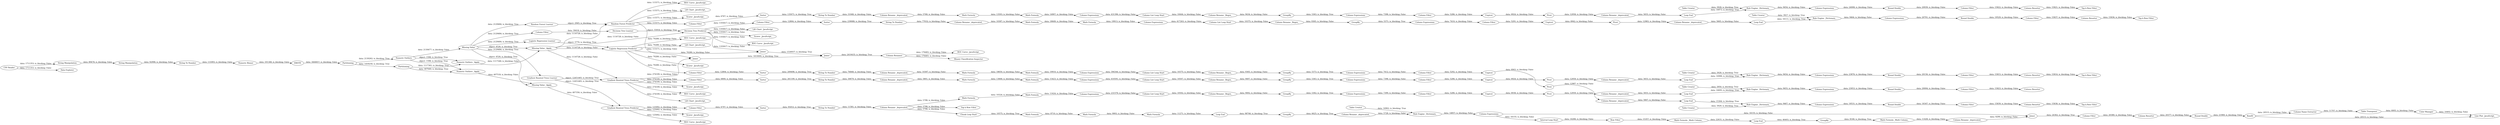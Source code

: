 digraph {
	"6632049082452123664_618" [label="Logistic Regression Predictor"]
	"6632049082452123664_636" [label="Top k Row Filter"]
	"6277850083279654380_520" [label="Math Formula"]
	"-5926497180824595210_414" [label="Loop End"]
	"-4816241469159229576_519" [label="Math Formula"]
	"-9001863996146456876_580" [label=GroupBy]
	"6632049082452123664_627" [label="ROC Curve _JavaScript_"]
	"-5926497180824595210_404" [label=Unpivot]
	"-977845058147139306_530" [label="Round Double"]
	"-9001863996146456876_571" [label="Rule Engine _Dictionary_"]
	"-1717099926007472412_592" [label="Table Transposer"]
	"-8874089504199991906_418" [label="Column Resorter"]
	"-243303243259811567_396" [label="Column Expressions"]
	"-9001863996146456876_562" [label="Chunk Loop Start"]
	"-4292047755845580174_416" [label="Round Double"]
	"-4292047755845580174_404" [label=Unpivot]
	"-977845058147139306_531" [label="Column Rename _deprecated_"]
	"6632049082452123664_682" [label="Numeric Binner"]
	"-243303243259811567_405" [label="Column Rename _deprecated_"]
	"-977845058147139306_536" [label="Column Filter"]
	"-4292047755845580174_397" [label=GroupBy]
	"6632049082452123664_677" [label="ROC Curve _JavaScript_"]
	"-977845058147139306_547" [label="Column Filter"]
	"-4292047755845580174_418" [label="Column Resorter"]
	"-5926497180824595210_405" [label="Column Rename _deprecated_"]
	"-977845058147139306_537" [label=Pivot]
	"-243303243259811567_401" [label="Column Expressions"]
	"-9001863996146456876_573" [label="Math Formula"]
	"-977845058147139306_540" [label="Column List Loop Start"]
	"-243303243259811567_385" [label="Rule Engine _Dictionary_"]
	"-243303243259811567_415" [label="Column Expressions"]
	"-243303243259811567_409" [label="Column List Loop Start"]
	"-5926497180824595210_409" [label="Column List Loop Start"]
	"-9001863996146456876_587" [label="Round Double"]
	"-5926497180824595210_371" [label="Column Filter"]
	"6632049082452123664_643" [label="Random Forest Learner"]
	"-8874089504199991906_396" [label="Column Expressions"]
	"-977845058147139306_548" [label=Sorter]
	"-977845058147139306_543" [label=GroupBy]
	"6632049082452123664_666" [label="Missing Value _Apply_"]
	"-5926497180824595210_372" [label=Sorter]
	"-4292047755845580174_409" [label="Column List Loop Start"]
	"-8874089504199991906_404" [label=Unpivot]
	"-9001863996146456876_585" [label="Column Resorter"]
	"-243303243259811567_403" [label=Pivot]
	"-4292047755845580174_384" [label="Table Creator"]
	"6632049082452123664_6" [label="ROC Curve _JavaScript_"]
	"-8874089504199991906_419" [label="Column Filter"]
	"6632049082452123664_644" [label="Gradient Boosted Trees Learner"]
	"6632049082452123664_671" [label="Numeric Outliers _Apply_"]
	"-9001863996146456876_582" [label=Joiner]
	"-977845058147139306_544" [label="Column Rename _deprecated_"]
	"6632049082452123664_532" [label="Top k Row Filter"]
	"6632049082452123664_621" [label="Gradient Boosted Trees Predictor"]
	"6632049082452123664_634" [label="Decision Tree Predictor"]
	"6632049082452123664_665" [label="Missing Value"]
	"-8874089504199991906_403" [label=Pivot]
	"-9001863996146456876_569" [label="Column Rename _deprecated_"]
	"6632049082452123664_654" [label="Scorer _JavaScript_"]
	"6632049082452123664_637" [label="ROC Curve _JavaScript_"]
	"-9001863996146456876_564" [label="Math Formula"]
	"-977845058147139306_535" [label="Column Expressions"]
	"-5926497180824595210_416" [label="Round Double"]
	"-5926497180824595210_402" [label="Column Filter"]
	"-8874089504199991906_385" [label="Rule Engine _Dictionary_"]
	"6632049082452123664_417" [label="Top k Row Filter"]
	"-243303243259811567_376" [label="Column Rename _deprecated_"]
	"-8874089504199991906_414" [label="Loop End"]
	"6632049082452123664_635" [label="Lift Chart _JavaScript_"]
	"3553609407199763530_519" [label="Math Formula"]
	"-4816241469159229576_520" [label="Math Formula"]
	"-5926497180824595210_399" [label="String To Number"]
	"-4292047755845580174_405" [label="Column Rename _deprecated_"]
	"6632049082452123664_620" [label="Random Forest Predictor"]
	"6632049082452123664_631" [label="Lift Chart _JavaScript_"]
	"6632049082452123664_14" [label="Column Renamer"]
	"6632049082452123664_657" [label=Partitioning]
	"6632049082452123664_670" [label="Numeric Outliers"]
	"6632049082452123664_12" [label=Joiner]
	"-9001863996146456876_579" [label="Math Formula _Multi Column_"]
	"-9001863996146456876_581" [label="Column Rename _deprecated_"]
	"6632049082452123664_11" [label=Joiner]
	"-977845058147139306_549" [label="Table Creator"]
	"-8874089504199991906_372" [label=Sorter]
	"-977845058147139306_546" [label="Column Rename _Regex_"]
	"-977845058147139306_529" [label="Column Expressions"]
	"-9001863996146456876_576" [label="Row Filter"]
	"-6618561585398639756_520" [label="Math Formula"]
	"-5926497180824595210_397" [label=GroupBy]
	"6632049082452123664_1" [label="CSV Reader"]
	"3553609407199763530_520" [label="Math Formula"]
	"6632049082452123664_672" [label="Numeric Outliers _Apply_"]
	"-5926497180824595210_385" [label="Rule Engine _Dictionary_"]
	"6632049082452123664_595" [label="Binary Classification Inspector"]
	"6632049082452123664_680" [label="String Manipulation"]
	"-977845058147139306_541" [label="Column Expressions"]
	"-1717099926007472412_591" [label="Column Name Extractor"]
	"-243303243259811567_372" [label=Sorter]
	"6632049082452123664_630" [label="Top k Row Filter"]
	"6632049082452123664_653" [label="Scorer _JavaScript_"]
	"-5926497180824595210_401" [label="Column Expressions"]
	"-8874089504199991906_397" [label=GroupBy]
	"-9001863996146456876_563" [label="Loop End"]
	"-4292047755845580174_410" [label="Column Rename _Regex_"]
	"6632049082452123664_667" [label="Missing Value _Apply_"]
	"6632049082452123664_10" [label=Joiner]
	"-5926497180824595210_415" [label="Column Expressions"]
	"-8874089504199991906_384" [label="Table Creator"]
	"-977845058147139306_539" [label="Column Filter"]
	"-8874089504199991906_401" [label="Column Expressions"]
	"6632049082452123664_681" [label="String To Number"]
	"-977845058147139306_533" [label="Column Resorter"]
	"-4292047755845580174_419" [label="Column Filter"]
	"6632049082452123664_625" [label="Lift Chart _JavaScript_"]
	"-8874089504199991906_371" [label="Column Filter"]
	"-243303243259811567_418" [label="Column Resorter"]
	"6632049082452123664_633" [label="ROC Curve _JavaScript_"]
	"-977845058147139306_538" [label="Loop End"]
	"-8874089504199991906_416" [label="Round Double"]
	"-4292047755845580174_385" [label="Rule Engine _Dictionary_"]
	"-243303243259811567_402" [label="Column Filter"]
	"-243303243259811567_397" [label=GroupBy]
	"-9001863996146456876_566" [label="Column Expressions"]
	"-5926497180824595210_376" [label="Column Rename _deprecated_"]
	"6632049082452123664_642" [label="Decision Tree Learner"]
	"6632049082452123664_652" [label="Scorer _JavaScript_"]
	"-8874089504199991906_409" [label="Column List Loop Start"]
	"-9001863996146456876_570" [label="Table Creator"]
	"-4292047755845580174_415" [label="Column Expressions"]
	"6632049082452123664_589" [label="Line Plot _JavaScript_"]
	"6632049082452123664_655" [label="Data Explorer"]
	"-8874089504199991906_415" [label="Column Expressions"]
	"6632049082452123664_676" [label="Scorer _JavaScript_"]
	"-977845058147139306_545" [label="String To Number"]
	"-9001863996146456876_577" [label="Loop End"]
	"6632049082452123664_4" [label="Lift Chart _JavaScript_"]
	"-4292047755845580174_414" [label="Loop End"]
	"-1717099926007472412_590" [label="Color Manager"]
	"6632049082452123664_668" [label="ROC Curve _JavaScript_"]
	"6632049082452123664_684" [label="Gradient Boosted Trees Predictor"]
	"6632049082452123664_679" [label="String Manipulation"]
	"6632049082452123664_588" [label=RowID]
	"-4292047755845580174_372" [label=Sorter]
	"-4292047755845580174_402" [label="Column Filter"]
	"-243303243259811567_419" [label="Column Filter"]
	"6632049082452123664_641" [label="Logistic Regression Learner"]
	"-4292047755845580174_401" [label="Column Expressions"]
	"-8874089504199991906_399" [label="String To Number"]
	"-8874089504199991906_376" [label="Column Rename _deprecated_"]
	"6277850083279654380_519" [label="Math Formula"]
	"-977845058147139306_528" [label=Unpivot]
	"6632049082452123664_624" [label="Top k Row Filter"]
	"-5926497180824595210_410" [label="Column Rename _Regex_"]
	"-5926497180824595210_396" [label="Column Expressions"]
	"-243303243259811567_371" [label="Column Filter"]
	"-243303243259811567_384" [label="Table Creator"]
	"-243303243259811567_414" [label="Loop End"]
	"-243303243259811567_416" [label="Round Double"]
	"-8874089504199991906_410" [label="Column Rename _Regex_"]
	"-5926497180824595210_384" [label="Table Creator"]
	"-8874089504199991906_402" [label="Column Filter"]
	"-243303243259811567_410" [label="Column Rename _Regex_"]
	"-961556873284534879_519" [label="Math Formula"]
	"6632049082452123664_658" [label=Partitioning]
	"-961556873284534879_520" [label="Math Formula"]
	"-9001863996146456876_584" [label="Column Filter"]
	"-977845058147139306_542" [label="Rule Engine _Dictionary_"]
	"-9001863996146456876_586" [label="Math Formula _Multi Column_"]
	"-5926497180824595210_419" [label="Column Filter"]
	"6632049082452123664_674" [label=SMOTE]
	"-9001863996146456876_575" [label="Interval Loop Start"]
	"-243303243259811567_399" [label="String To Number"]
	"-5926497180824595210_418" [label="Column Resorter"]
	"-9001863996146456876_568" [label=GroupBy]
	"-4292047755845580174_403" [label=Pivot]
	"-5926497180824595210_403" [label=Pivot]
	"-4292047755845580174_371" [label="Column Filter"]
	"-8874089504199991906_405" [label="Column Rename _deprecated_"]
	"6632049082452123664_651" [label="Scorer _JavaScript_"]
	"-4292047755845580174_396" [label="Column Expressions"]
	"-4292047755845580174_399" [label="String To Number"]
	"-9001863996146456876_567" [label="Math Formula"]
	"6632049082452123664_683" [label="Column Filter"]
	"-4292047755845580174_376" [label="Column Rename _deprecated_"]
	"-243303243259811567_404" [label=Unpivot]
	"-6618561585398639756_519" [label="Math Formula"]
	"-977845058147139306_542" -> "-977845058147139306_529" [label="data: 9455; is_blocking: False"]
	"-977845058147139306_529" -> "-977845058147139306_530" [label="data: 23053; is_blocking: False"]
	"-4816241469159229576_519" -> "-4816241469159229576_520" [label="data: 18650; is_blocking: False"]
	"6632049082452123664_657" -> "6632049082452123664_670" [label="data: 2130262; is_blocking: True"]
	"-977845058147139306_546" -> "-977845058147139306_543" [label="data: 9492; is_blocking: False"]
	"-5926497180824595210_415" -> "-5926497180824595210_416" [label="data: 20701; is_blocking: False"]
	"6632049082452123664_665" -> "6632049082452123664_644" [label="data: 2129484; is_blocking: True"]
	"6632049082452123664_666" -> "6632049082452123664_620" [label="data: 1116728; is_blocking: False"]
	"-9001863996146456876_564" -> "-9001863996146456876_567" [label="data: 8710; is_blocking: False"]
	"-9001863996146456876_576" -> "-9001863996146456876_579" [label="data: 15357; is_blocking: False"]
	"6277850083279654380_519" -> "6277850083279654380_520" [label="data: 18649; is_blocking: False"]
	"6632049082452123664_620" -> "6632049082452123664_625" [label="data: 115571; is_blocking: False"]
	"-8874089504199991906_416" -> "-8874089504199991906_419" [label="data: 18347; is_blocking: False"]
	"-977845058147139306_539" -> "-977845058147139306_533" [label="data: 15823; is_blocking: False"]
	"6632049082452123664_670" -> "6632049082452123664_665" [label="data: 2130477; is_blocking: False"]
	"-5926497180824595210_402" -> "-5926497180824595210_404" [label="data: 5291; is_blocking: False"]
	"6632049082452123664_11" -> "6632049082452123664_12" [label="data: 1530937; is_blocking: True"]
	"-6618561585398639756_520" -> "-243303243259811567_396" [label="data: 14907; is_blocking: False"]
	"-1717099926007472412_591" -> "-1717099926007472412_592" [label="data: 11707; is_blocking: False"]
	"-243303243259811567_418" -> "6632049082452123664_624" [label="data: 15821; is_blocking: False"]
	"-5926497180824595210_410" -> "-5926497180824595210_397" [label="data: 9365; is_blocking: False"]
	"-977845058147139306_548" -> "-977845058147139306_545" [label="data: 95053; is_blocking: True"]
	"-9001863996146456876_567" -> "-9001863996146456876_573" [label="data: 9993; is_blocking: False"]
	"-8874089504199991906_385" -> "-8874089504199991906_415" [label="data: 9467; is_blocking: False"]
	"6632049082452123664_621" -> "6632049082452123664_6" [label="data: 274109; is_blocking: False"]
	"-9001863996146456876_587" -> "6632049082452123664_588" [label="data: 21969; is_blocking: False"]
	"6632049082452123664_634" -> "6632049082452123664_653" [label="data: 1193617; is_blocking: False"]
	"6632049082452123664_665" -> "6632049082452123664_641" [label="data: 2129484; is_blocking: True"]
	"-9001863996146456876_586" -> "-9001863996146456876_581" [label="data: 11428; is_blocking: False"]
	"-1717099926007472412_590" -> "6632049082452123664_589" [label="data: 10402; is_blocking: False"]
	"-4292047755845580174_416" -> "-4292047755845580174_419" [label="data: 20156; is_blocking: False"]
	"-977845058147139306_536" -> "-977845058147139306_528" [label="data: 5286; is_blocking: False"]
	"6632049082452123664_643" -> "6632049082452123664_620" [label="object: 2945; is_blocking: True"]
	"-5926497180824595210_385" -> "-5926497180824595210_415" [label="data: 9464; is_blocking: False"]
	"-243303243259811567_404" -> "-243303243259811567_403" [label="data: 6924; is_blocking: False"]
	"6632049082452123664_666" -> "6632049082452123664_634" [label="data: 1116728; is_blocking: False"]
	"6632049082452123664_657" -> "6632049082452123664_658" [label="data: 1459256; is_blocking: True"]
	"6632049082452123664_620" -> "6632049082452123664_652" [label="data: 115571; is_blocking: False"]
	"6632049082452123664_14" -> "6632049082452123664_595" [label="data: 176483; is_blocking: False"]
	"6632049082452123664_665" -> "6632049082452123664_683" [label="data: 2129484; is_blocking: True"]
	"3553609407199763530_519" -> "3553609407199763530_520" [label="data: 13668; is_blocking: False"]
	"-9001863996146456876_582" -> "-9001863996146456876_584" [label="data: 24362; is_blocking: True"]
	"-9001863996146456876_579" -> "-9001863996146456876_577" [label="data: 22631; is_blocking: False"]
	"-977845058147139306_544" -> "6632049082452123664_532" [label="data: 5798; is_blocking: False"]
	"-243303243259811567_402" -> "-243303243259811567_404" [label="data: 5286; is_blocking: False"]
	"6632049082452123664_621" -> "6632049082452123664_651" [label="data: 274109; is_blocking: False"]
	"-9001863996146456876_573" -> "-9001863996146456876_563" [label="data: 11271; is_blocking: False"]
	"-9001863996146456876_581" -> "-9001863996146456876_582" [label="data: 9299; is_blocking: False"]
	"-243303243259811567_409" -> "-243303243259811567_410" [label="data: 10444; is_blocking: False"]
	"-8874089504199991906_402" -> "-8874089504199991906_404" [label="data: 5292; is_blocking: False"]
	"6632049082452123664_684" -> "6632049082452123664_677" [label="data: 125092; is_blocking: False"]
	"-5926497180824595210_419" -> "-5926497180824595210_418" [label="data: 15837; is_blocking: False"]
	"6632049082452123664_634" -> "6632049082452123664_633" [label="data: 1193617; is_blocking: False"]
	"6632049082452123664_679" -> "6632049082452123664_680" [label="data: 89478; is_blocking: False"]
	"6632049082452123664_680" -> "6632049082452123664_681" [label="data: 92998; is_blocking: False"]
	"6632049082452123664_618" -> "6632049082452123664_11" [label="data: 70280; is_blocking: False"]
	"-8874089504199991906_405" -> "-8874089504199991906_414" [label="data: 5667; is_blocking: False"]
	"-9001863996146456876_566" -> "-9001863996146456876_582" [label="data: 16155; is_blocking: False"]
	"-5926497180824595210_409" -> "-5926497180824595210_410" [label="data: 10375; is_blocking: False"]
	"-243303243259811567_384" -> "-243303243259811567_385" [label="data: 3928; is_blocking: True"]
	"6277850083279654380_520" -> "-5926497180824595210_396" [label="data: 19913; is_blocking: False"]
	"6632049082452123664_666" -> "6632049082452123664_618" [label="data: 1116728; is_blocking: False"]
	"6632049082452123664_620" -> "6632049082452123664_627" [label="data: 115571; is_blocking: False"]
	"-8874089504199991906_418" -> "6632049082452123664_636" [label="data: 15838; is_blocking: False"]
	"-4292047755845580174_419" -> "-4292047755845580174_418" [label="data: 15815; is_blocking: False"]
	"6632049082452123664_671" -> "6632049082452123664_666" [label="data: 1117548; is_blocking: False"]
	"-961556873284534879_520" -> "-977845058147139306_541" [label="data: 11624; is_blocking: False"]
	"-243303243259811567_397" -> "-243303243259811567_401" [label="data: 5363; is_blocking: True"]
	"6632049082452123664_666" -> "6632049082452123664_621" [label="data: 1116728; is_blocking: False"]
	"-5926497180824595210_416" -> "-5926497180824595210_419" [label="data: 19529; is_blocking: False"]
	"-977845058147139306_538" -> "-977845058147139306_542" [label="data: 16695; is_blocking: True"]
	"-5926497180824595210_404" -> "-5926497180824595210_403" [label="data: 6942; is_blocking: False"]
	"-5926497180824595210_396" -> "-5926497180824595210_409" [label="data: 417263; is_blocking: False"]
	"-977845058147139306_530" -> "-977845058147139306_539" [label="data: 20004; is_blocking: False"]
	"6632049082452123664_634" -> "6632049082452123664_11" [label="data: 1193617; is_blocking: False"]
	"6632049082452123664_1" -> "6632049082452123664_655" [label="data: 1711353; is_blocking: False"]
	"-5926497180824595210_376" -> "6277850083279654380_519" [label="data: 10387; is_blocking: False"]
	"-977845058147139306_537" -> "-977845058147139306_531" [label="data: 12959; is_blocking: False"]
	"-8874089504199991906_396" -> "-8874089504199991906_409" [label="data: 394344; is_blocking: False"]
	"6632049082452123664_620" -> "-243303243259811567_371" [label="data: 115571; is_blocking: False"]
	"6632049082452123664_684" -> "-977845058147139306_547" [label="data: 125092; is_blocking: False"]
	"-8874089504199991906_384" -> "-8874089504199991906_385" [label="data: 3929; is_blocking: True"]
	"6632049082452123664_618" -> "6632049082452123664_635" [label="data: 70280; is_blocking: False"]
	"-9001863996146456876_575" -> "-9001863996146456876_576" [label="data: 14266; is_blocking: False"]
	"-243303243259811567_371" -> "-243303243259811567_372" [label="data: 6767; is_blocking: False"]
	"-977845058147139306_540" -> "-977845058147139306_546" [label="data: 10502; is_blocking: False"]
	"-977845058147139306_541" -> "-977845058147139306_540" [label="data: 231579; is_blocking: False"]
	"-9001863996146456876_563" -> "-9001863996146456876_568" [label="data: 98746; is_blocking: True"]
	"6632049082452123664_588" -> "6632049082452123664_589" [label="data: 20515; is_blocking: False"]
	"-5926497180824595210_397" -> "-5926497180824595210_401" [label="data: 5371; is_blocking: True"]
	"-977845058147139306_531" -> "-977845058147139306_538" [label="data: 5655; is_blocking: False"]
	"-977845058147139306_528" -> "-977845058147139306_537" [label="data: 6938; is_blocking: False"]
	"-977845058147139306_544" -> "-961556873284534879_519" [label="data: 5798; is_blocking: False"]
	"-9001863996146456876_577" -> "-9001863996146456876_580" [label="data: 46403; is_blocking: True"]
	"-5926497180824595210_405" -> "-5926497180824595210_414" [label="data: 5665; is_blocking: False"]
	"-5926497180824595210_372" -> "-5926497180824595210_399" [label="data: 239088; is_blocking: True"]
	"-4292047755845580174_418" -> "6632049082452123664_417" [label="data: 15814; is_blocking: False"]
	"-9001863996146456876_570" -> "-9001863996146456876_571" [label="data: 16962; is_blocking: True"]
	"-9001863996146456876_569" -> "-9001863996146456876_571" [label="data: 5728; is_blocking: False"]
	"6632049082452123664_14" -> "6632049082452123664_668" [label="data: 176483; is_blocking: False"]
	"6632049082452123664_670" -> "6632049082452123664_672" [label="object: 1598; is_blocking: True"]
	"6632049082452123664_1" -> "6632049082452123664_679" [label="data: 1711353; is_blocking: False"]
	"-5926497180824595210_371" -> "-5926497180824595210_372" [label="data: 12804; is_blocking: False"]
	"6632049082452123664_682" -> "6632049082452123664_674" [label="data: 101348; is_blocking: False"]
	"-243303243259811567_396" -> "-243303243259811567_409" [label="data: 431396; is_blocking: False"]
	"-8874089504199991906_410" -> "-8874089504199991906_397" [label="data: 9365; is_blocking: False"]
	"3553609407199763530_520" -> "-4292047755845580174_396" [label="data: 15423; is_blocking: False"]
	"-243303243259811567_376" -> "-6618561585398639756_519" [label="data: 5768; is_blocking: False"]
	"6632049082452123664_641" -> "6632049082452123664_618" [label="object: 5770; is_blocking: True"]
	"-5926497180824595210_414" -> "-5926497180824595210_385" [label="data: 16111; is_blocking: True"]
	"6632049082452123664_634" -> "-5926497180824595210_371" [label="data: 1193617; is_blocking: False"]
	"-5926497180824595210_401" -> "-5926497180824595210_402" [label="data: 7410; is_blocking: False"]
	"-8874089504199991906_399" -> "-8874089504199991906_376" [label="data: 76848; is_blocking: False"]
	"6632049082452123664_642" -> "6632049082452123664_634" [label="object: 55916; is_blocking: True"]
	"6632049082452123664_12" -> "6632049082452123664_14" [label="data: 2410435; is_blocking: True"]
	"6632049082452123664_681" -> "6632049082452123664_682" [label="data: 131893; is_blocking: False"]
	"-977845058147139306_549" -> "-977845058147139306_542" [label="data: 3950; is_blocking: True"]
	"-961556873284534879_519" -> "-961556873284534879_520" [label="data: 10324; is_blocking: False"]
	"-4292047755845580174_399" -> "-4292047755845580174_376" [label="data: 30879; is_blocking: False"]
	"6632049082452123664_665" -> "6632049082452123664_643" [label="data: 2129484; is_blocking: True"]
	"6632049082452123664_684" -> "6632049082452123664_676" [label="data: 125092; is_blocking: False"]
	"-5926497180824595210_418" -> "6632049082452123664_630" [label="data: 15836; is_blocking: False"]
	"-8874089504199991906_419" -> "-8874089504199991906_418" [label="data: 15839; is_blocking: False"]
	"-4292047755845580174_384" -> "-4292047755845580174_385" [label="data: 3928; is_blocking: True"]
	"-4292047755845580174_414" -> "-4292047755845580174_385" [label="data: 16988; is_blocking: True"]
	"-4292047755845580174_371" -> "-4292047755845580174_372" [label="data: 6800; is_blocking: False"]
	"-977845058147139306_544" -> "-9001863996146456876_562" [label="data: 5798; is_blocking: False"]
	"6632049082452123664_644" -> "6632049082452123664_621" [label="object: 12451465; is_blocking: True"]
	"6632049082452123664_618" -> "-8874089504199991906_371" [label="data: 70280; is_blocking: False"]
	"-4292047755845580174_402" -> "-4292047755845580174_404" [label="data: 5286; is_blocking: False"]
	"-4292047755845580174_405" -> "-4292047755845580174_414" [label="data: 5655; is_blocking: False"]
	"6632049082452123664_658" -> "6632049082452123664_671" [label="data: 1117361; is_blocking: True"]
	"6632049082452123664_588" -> "-1717099926007472412_591" [label="data: 20515; is_blocking: False"]
	"-4292047755845580174_376" -> "3553609407199763530_519" [label="data: 5801; is_blocking: False"]
	"6632049082452123664_658" -> "6632049082452123664_672" [label="data: 407640; is_blocking: True"]
	"6632049082452123664_670" -> "6632049082452123664_671" [label="object: 1598; is_blocking: True"]
	"-6618561585398639756_519" -> "-6618561585398639756_520" [label="data: 13593; is_blocking: False"]
	"-977845058147139306_535" -> "-977845058147139306_536" [label="data: 7399; is_blocking: False"]
	"-9001863996146456876_566" -> "-9001863996146456876_575" [label="data: 16155; is_blocking: False"]
	"-8874089504199991906_409" -> "-8874089504199991906_410" [label="data: 10375; is_blocking: False"]
	"6632049082452123664_667" -> "6632049082452123664_684" [label="data: 407356; is_blocking: False"]
	"-243303243259811567_415" -> "-243303243259811567_416" [label="data: 24008; is_blocking: False"]
	"-9001863996146456876_568" -> "-9001863996146456876_569" [label="data: 6625; is_blocking: True"]
	"6632049082452123664_665" -> "6632049082452123664_667" [label="object: 4526; is_blocking: True"]
	"-243303243259811567_414" -> "-243303243259811567_385" [label="data: 16973; is_blocking: True"]
	"-8874089504199991906_371" -> "-8874089504199991906_372" [label="data: 12804; is_blocking: False"]
	"6632049082452123664_621" -> "6632049082452123664_4" [label="data: 274109; is_blocking: False"]
	"-4292047755845580174_397" -> "-4292047755845580174_401" [label="data: 5363; is_blocking: True"]
	"-8874089504199991906_376" -> "-4816241469159229576_519" [label="data: 10387; is_blocking: False"]
	"6632049082452123664_665" -> "6632049082452123664_666" [label="object: 4526; is_blocking: True"]
	"-8874089504199991906_415" -> "-8874089504199991906_416" [label="data: 18531; is_blocking: False"]
	"-243303243259811567_401" -> "-243303243259811567_402" [label="data: 7398; is_blocking: False"]
	"6632049082452123664_10" -> "6632049082452123664_12" [label="data: 1810009; is_blocking: True"]
	"-9001863996146456876_584" -> "-9001863996146456876_585" [label="data: 20380; is_blocking: False"]
	"6632049082452123664_620" -> "6632049082452123664_10" [label="data: 115571; is_blocking: False"]
	"-4292047755845580174_372" -> "-4292047755845580174_399" [label="data: 261109; is_blocking: True"]
	"-9001863996146456876_580" -> "-9001863996146456876_586" [label="data: 8168; is_blocking: True"]
	"-243303243259811567_419" -> "-243303243259811567_418" [label="data: 15822; is_blocking: False"]
	"-243303243259811567_385" -> "-243303243259811567_415" [label="data: 9454; is_blocking: False"]
	"-9001863996146456876_571" -> "-9001863996146456876_566" [label="data: 14857; is_blocking: False"]
	"6632049082452123664_674" -> "6632049082452123664_657" [label="data: 3444657; is_blocking: False"]
	"6632049082452123664_634" -> "6632049082452123664_631" [label="data: 1193617; is_blocking: False"]
	"-4292047755845580174_385" -> "-4292047755845580174_415" [label="data: 9454; is_blocking: False"]
	"-5926497180824595210_403" -> "-5926497180824595210_405" [label="data: 12983; is_blocking: False"]
	"-243303243259811567_372" -> "-243303243259811567_399" [label="data: 135071; is_blocking: True"]
	"-977845058147139306_545" -> "-977845058147139306_544" [label="data: 11581; is_blocking: False"]
	"-977845058147139306_547" -> "-977845058147139306_548" [label="data: 6797; is_blocking: False"]
	"6632049082452123664_621" -> "6632049082452123664_10" [label="data: 274109; is_blocking: False"]
	"-5926497180824595210_399" -> "-5926497180824595210_376" [label="data: 77032; is_blocking: False"]
	"-4292047755845580174_403" -> "-4292047755845580174_405" [label="data: 12959; is_blocking: False"]
	"6632049082452123664_644" -> "6632049082452123664_684" [label="object: 12451465; is_blocking: True"]
	"6632049082452123664_618" -> "6632049082452123664_654" [label="data: 70280; is_blocking: False"]
	"6632049082452123664_672" -> "6632049082452123664_667" [label="data: 407518; is_blocking: False"]
	"-8874089504199991906_404" -> "-8874089504199991906_403" [label="data: 6943; is_blocking: False"]
	"-4292047755845580174_409" -> "-4292047755845580174_410" [label="data: 10507; is_blocking: False"]
	"-9001863996146456876_585" -> "-9001863996146456876_587" [label="data: 20377; is_blocking: False"]
	"-243303243259811567_399" -> "-243303243259811567_376" [label="data: 31048; is_blocking: False"]
	"-4816241469159229576_520" -> "-8874089504199991906_396" [label="data: 19910; is_blocking: False"]
	"-8874089504199991906_401" -> "-8874089504199991906_402" [label="data: 7412; is_blocking: False"]
	"6632049082452123664_618" -> "6632049082452123664_637" [label="data: 70280; is_blocking: False"]
	"-4292047755845580174_404" -> "-4292047755845580174_403" [label="data: 6924; is_blocking: False"]
	"-243303243259811567_416" -> "-243303243259811567_419" [label="data: 20939; is_blocking: False"]
	"6632049082452123664_683" -> "6632049082452123664_642" [label="data: 39418; is_blocking: False"]
	"-4292047755845580174_396" -> "-4292047755845580174_409" [label="data: 410591; is_blocking: False"]
	"-243303243259811567_410" -> "-243303243259811567_397" [label="data: 9434; is_blocking: False"]
	"-8874089504199991906_397" -> "-8874089504199991906_401" [label="data: 5373; is_blocking: True"]
	"-243303243259811567_403" -> "-243303243259811567_405" [label="data: 12958; is_blocking: False"]
	"-1717099926007472412_592" -> "-1717099926007472412_590" [label="data: 6005; is_blocking: False"]
	"6632049082452123664_621" -> "-4292047755845580174_371" [label="data: 274109; is_blocking: False"]
	"-4292047755845580174_415" -> "-4292047755845580174_416" [label="data: 23876; is_blocking: False"]
	"-977845058147139306_543" -> "-977845058147139306_535" [label="data: 5362; is_blocking: True"]
	"-243303243259811567_405" -> "-243303243259811567_414" [label="data: 5655; is_blocking: False"]
	"-8874089504199991906_414" -> "-8874089504199991906_385" [label="data: 15364; is_blocking: True"]
	"-4292047755845580174_401" -> "-4292047755845580174_402" [label="data: 7398; is_blocking: False"]
	"-9001863996146456876_562" -> "-9001863996146456876_564" [label="data: 10575; is_blocking: True"]
	"-5926497180824595210_384" -> "-5926497180824595210_385" [label="data: 3927; is_blocking: True"]
	"-8874089504199991906_403" -> "-8874089504199991906_405" [label="data: 12987; is_blocking: False"]
	"-4292047755845580174_410" -> "-4292047755845580174_397" [label="data: 9497; is_blocking: False"]
	"-8874089504199991906_372" -> "-8874089504199991906_399" [label="data: 209498; is_blocking: True"]
	rankdir=LR
}
